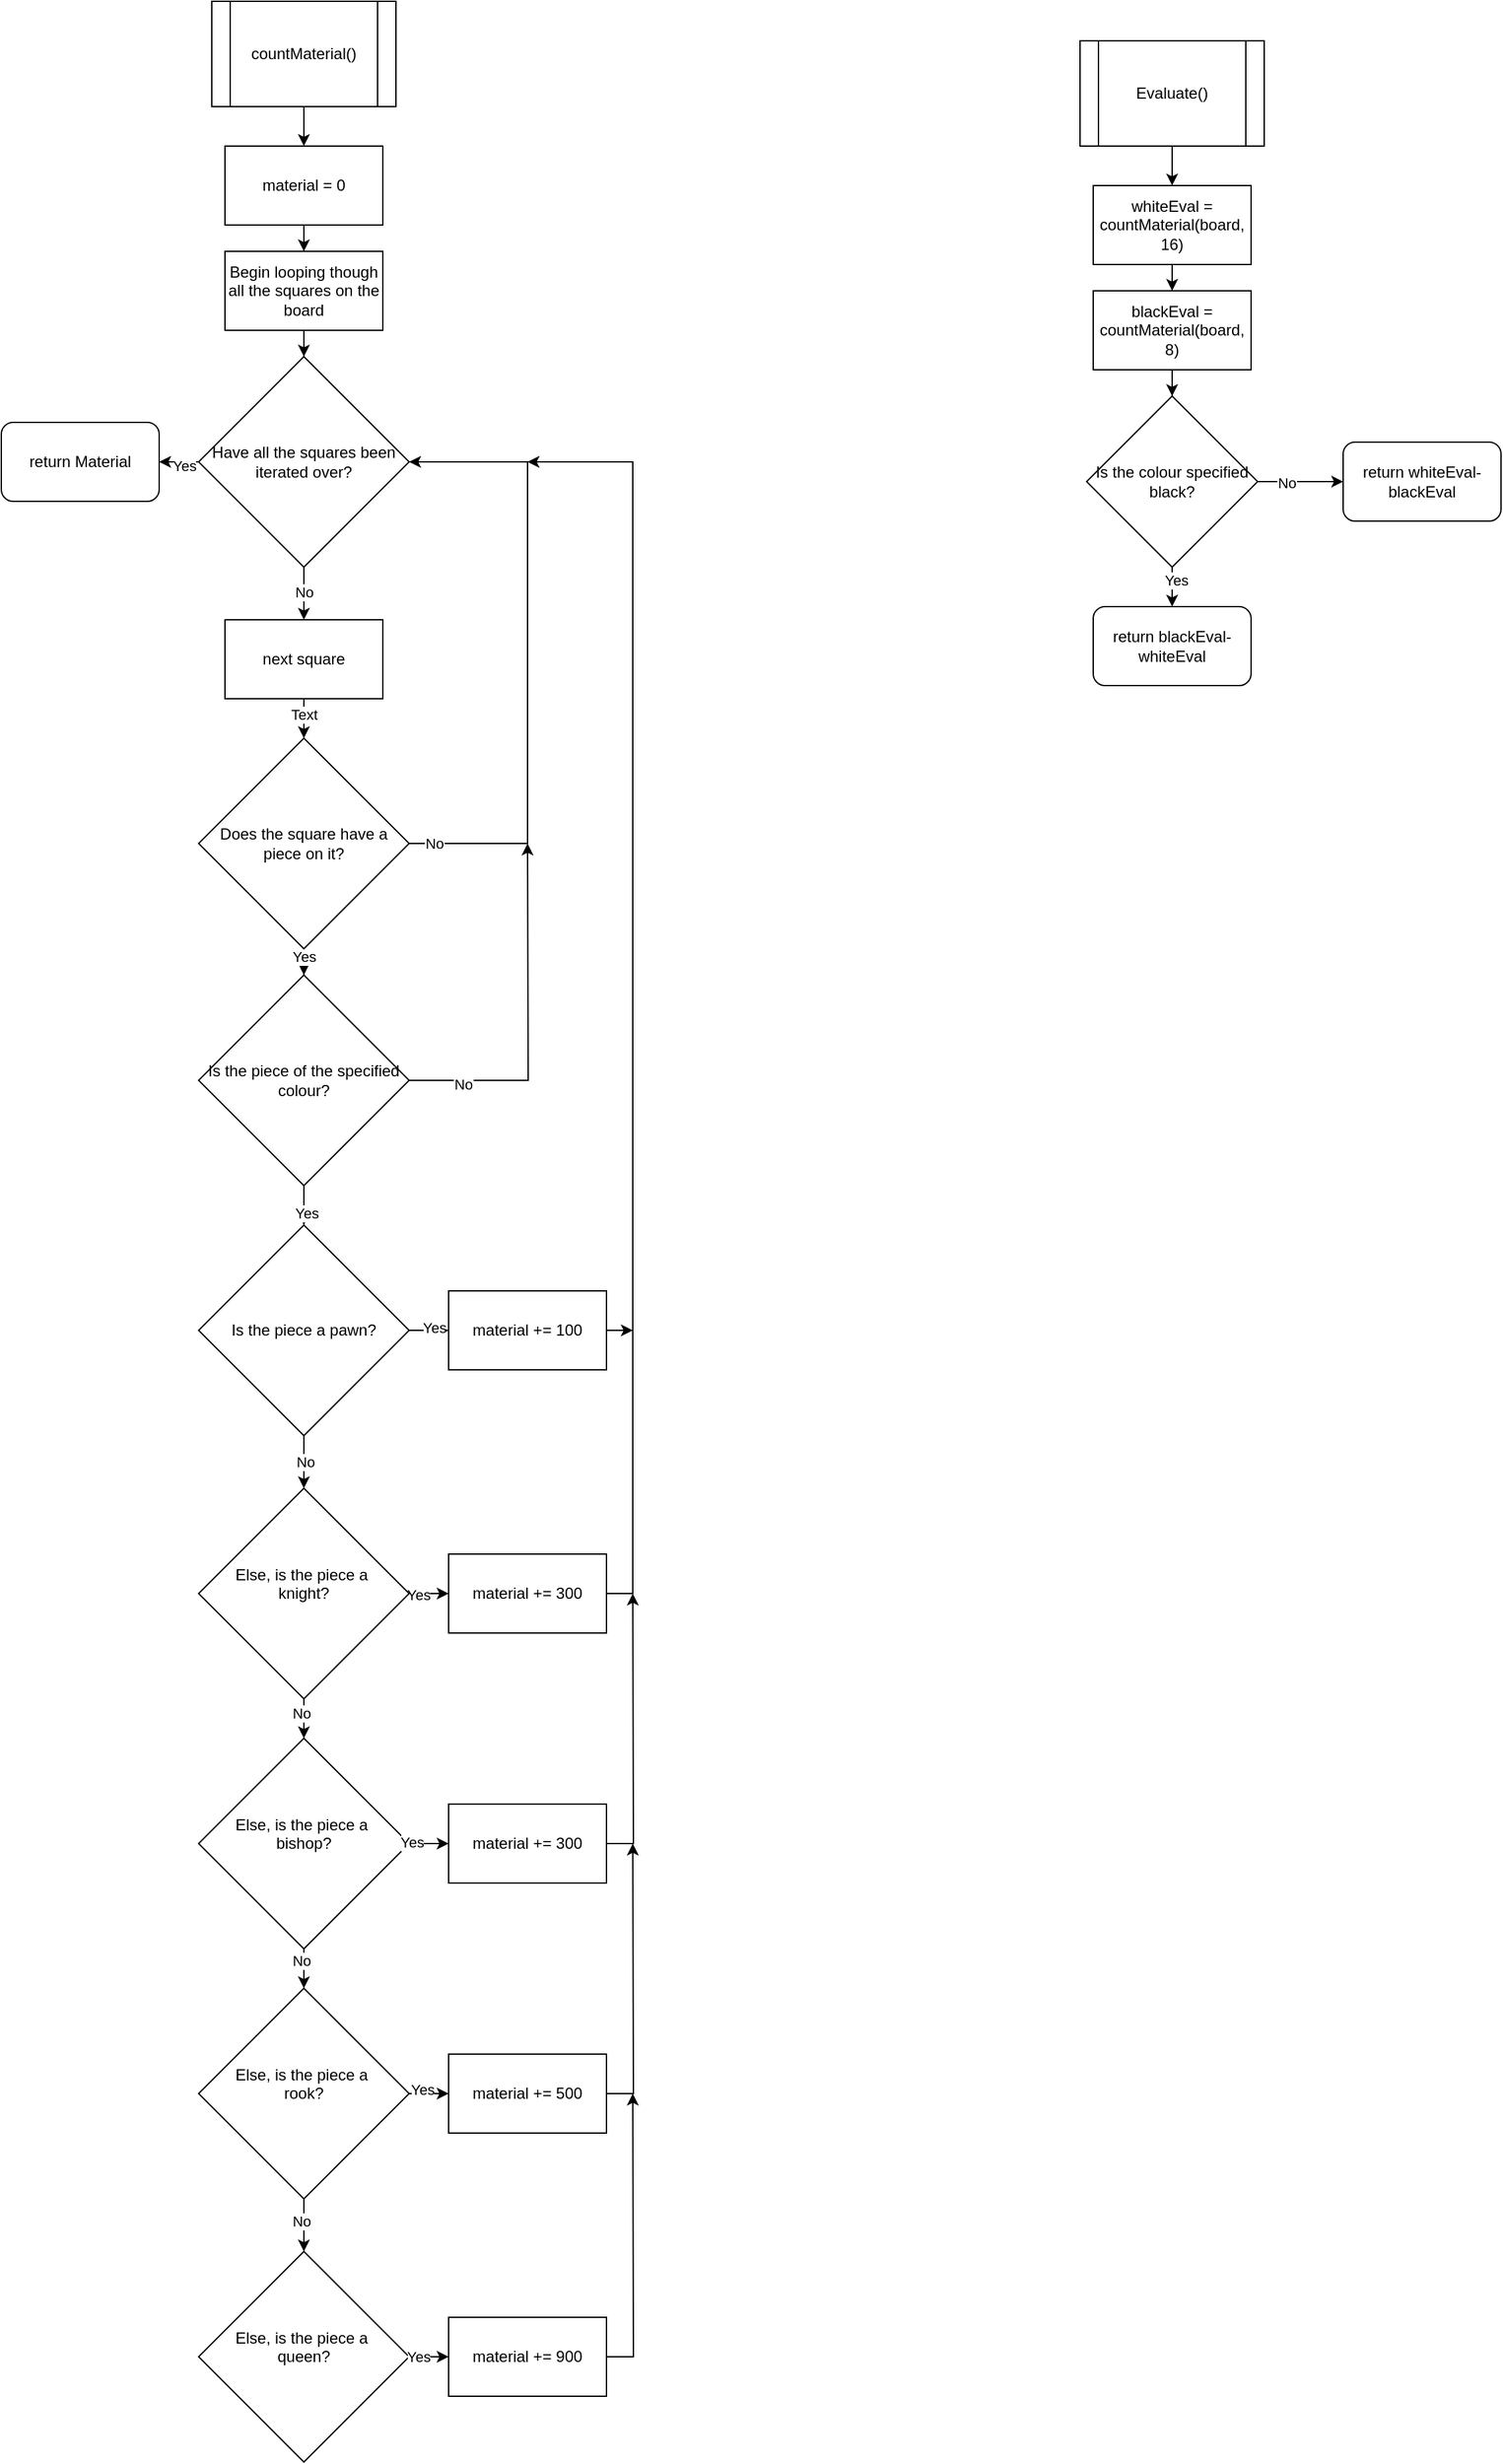 <mxfile version="25.0.1">
  <diagram name="Page-1" id="BUxCScc7LTqyZh_XqH5j">
    <mxGraphModel dx="1514" dy="1180" grid="1" gridSize="10" guides="1" tooltips="1" connect="1" arrows="1" fold="1" page="0" pageScale="1" pageWidth="850" pageHeight="1100" math="0" shadow="0">
      <root>
        <mxCell id="0" />
        <mxCell id="1" parent="0" />
        <mxCell id="DxmdrxydpdZs37YmIxee-82" style="edgeStyle=orthogonalEdgeStyle;rounded=0;orthogonalLoop=1;jettySize=auto;html=1;exitX=0.5;exitY=1;exitDx=0;exitDy=0;" edge="1" parent="1" source="DxmdrxydpdZs37YmIxee-1" target="DxmdrxydpdZs37YmIxee-2">
          <mxGeometry relative="1" as="geometry" />
        </mxCell>
        <mxCell id="DxmdrxydpdZs37YmIxee-1" value="countMaterial()" style="shape=process;whiteSpace=wrap;html=1;backgroundOutline=1;" vertex="1" parent="1">
          <mxGeometry x="-490" y="-180" width="140" height="80" as="geometry" />
        </mxCell>
        <mxCell id="DxmdrxydpdZs37YmIxee-83" style="edgeStyle=orthogonalEdgeStyle;rounded=0;orthogonalLoop=1;jettySize=auto;html=1;exitX=0.5;exitY=1;exitDx=0;exitDy=0;" edge="1" parent="1" source="DxmdrxydpdZs37YmIxee-2" target="DxmdrxydpdZs37YmIxee-3">
          <mxGeometry relative="1" as="geometry" />
        </mxCell>
        <mxCell id="DxmdrxydpdZs37YmIxee-2" value="material = 0" style="rounded=0;whiteSpace=wrap;html=1;" vertex="1" parent="1">
          <mxGeometry x="-480" y="-70" width="120" height="60" as="geometry" />
        </mxCell>
        <mxCell id="DxmdrxydpdZs37YmIxee-22" style="edgeStyle=orthogonalEdgeStyle;rounded=0;orthogonalLoop=1;jettySize=auto;html=1;exitX=0.5;exitY=1;exitDx=0;exitDy=0;" edge="1" parent="1" source="DxmdrxydpdZs37YmIxee-3" target="DxmdrxydpdZs37YmIxee-19">
          <mxGeometry relative="1" as="geometry" />
        </mxCell>
        <mxCell id="DxmdrxydpdZs37YmIxee-3" value="Begin looping though all the squares on the board" style="rounded=0;whiteSpace=wrap;html=1;" vertex="1" parent="1">
          <mxGeometry x="-480" y="10" width="120" height="60" as="geometry" />
        </mxCell>
        <mxCell id="DxmdrxydpdZs37YmIxee-24" style="edgeStyle=orthogonalEdgeStyle;rounded=0;orthogonalLoop=1;jettySize=auto;html=1;exitX=0.5;exitY=1;exitDx=0;exitDy=0;entryX=0.5;entryY=0;entryDx=0;entryDy=0;" edge="1" parent="1" source="DxmdrxydpdZs37YmIxee-4" target="DxmdrxydpdZs37YmIxee-6">
          <mxGeometry relative="1" as="geometry" />
        </mxCell>
        <mxCell id="DxmdrxydpdZs37YmIxee-36" value="Text" style="edgeLabel;html=1;align=center;verticalAlign=middle;resizable=0;points=[];" vertex="1" connectable="0" parent="DxmdrxydpdZs37YmIxee-24">
          <mxGeometry x="-0.2" relative="1" as="geometry">
            <mxPoint as="offset" />
          </mxGeometry>
        </mxCell>
        <mxCell id="DxmdrxydpdZs37YmIxee-4" value="next square" style="rounded=0;whiteSpace=wrap;html=1;" vertex="1" parent="1">
          <mxGeometry x="-480" y="290" width="120" height="60" as="geometry" />
        </mxCell>
        <mxCell id="DxmdrxydpdZs37YmIxee-7" style="edgeStyle=orthogonalEdgeStyle;rounded=0;orthogonalLoop=1;jettySize=auto;html=1;exitX=1;exitY=0.5;exitDx=0;exitDy=0;entryX=1;entryY=0.5;entryDx=0;entryDy=0;" edge="1" parent="1" source="DxmdrxydpdZs37YmIxee-6" target="DxmdrxydpdZs37YmIxee-19">
          <mxGeometry relative="1" as="geometry">
            <Array as="points">
              <mxPoint x="-250" y="460" />
              <mxPoint x="-250" y="170" />
            </Array>
          </mxGeometry>
        </mxCell>
        <mxCell id="DxmdrxydpdZs37YmIxee-35" value="No" style="edgeLabel;html=1;align=center;verticalAlign=middle;resizable=0;points=[];" vertex="1" connectable="0" parent="DxmdrxydpdZs37YmIxee-7">
          <mxGeometry x="-0.92" relative="1" as="geometry">
            <mxPoint as="offset" />
          </mxGeometry>
        </mxCell>
        <mxCell id="DxmdrxydpdZs37YmIxee-37" style="edgeStyle=orthogonalEdgeStyle;rounded=0;orthogonalLoop=1;jettySize=auto;html=1;exitX=0.5;exitY=1;exitDx=0;exitDy=0;" edge="1" parent="1" source="DxmdrxydpdZs37YmIxee-6" target="DxmdrxydpdZs37YmIxee-8">
          <mxGeometry relative="1" as="geometry" />
        </mxCell>
        <mxCell id="DxmdrxydpdZs37YmIxee-38" value="Yes" style="edgeLabel;html=1;align=center;verticalAlign=middle;resizable=0;points=[];" vertex="1" connectable="0" parent="DxmdrxydpdZs37YmIxee-37">
          <mxGeometry x="0.533" relative="1" as="geometry">
            <mxPoint as="offset" />
          </mxGeometry>
        </mxCell>
        <mxCell id="DxmdrxydpdZs37YmIxee-6" value="Does the square have a piece on it?" style="rhombus;whiteSpace=wrap;html=1;" vertex="1" parent="1">
          <mxGeometry x="-500" y="380" width="160" height="160" as="geometry" />
        </mxCell>
        <mxCell id="DxmdrxydpdZs37YmIxee-32" style="edgeStyle=orthogonalEdgeStyle;rounded=0;orthogonalLoop=1;jettySize=auto;html=1;exitX=0.5;exitY=1;exitDx=0;exitDy=0;" edge="1" parent="1" source="DxmdrxydpdZs37YmIxee-8" target="DxmdrxydpdZs37YmIxee-14">
          <mxGeometry relative="1" as="geometry" />
        </mxCell>
        <mxCell id="DxmdrxydpdZs37YmIxee-33" value="Yes" style="edgeLabel;html=1;align=center;verticalAlign=middle;resizable=0;points=[];" vertex="1" connectable="0" parent="DxmdrxydpdZs37YmIxee-32">
          <mxGeometry x="0.633" y="2" relative="1" as="geometry">
            <mxPoint as="offset" />
          </mxGeometry>
        </mxCell>
        <mxCell id="DxmdrxydpdZs37YmIxee-49" style="edgeStyle=orthogonalEdgeStyle;rounded=0;orthogonalLoop=1;jettySize=auto;html=1;exitX=1;exitY=0.5;exitDx=0;exitDy=0;" edge="1" parent="1" source="DxmdrxydpdZs37YmIxee-8">
          <mxGeometry relative="1" as="geometry">
            <mxPoint x="-250" y="460" as="targetPoint" />
          </mxGeometry>
        </mxCell>
        <mxCell id="DxmdrxydpdZs37YmIxee-84" value="No" style="edgeLabel;html=1;align=center;verticalAlign=middle;resizable=0;points=[];" vertex="1" connectable="0" parent="DxmdrxydpdZs37YmIxee-49">
          <mxGeometry x="-0.697" y="-3" relative="1" as="geometry">
            <mxPoint as="offset" />
          </mxGeometry>
        </mxCell>
        <mxCell id="DxmdrxydpdZs37YmIxee-8" value="Is the piece of the specified colour?" style="rhombus;whiteSpace=wrap;html=1;" vertex="1" parent="1">
          <mxGeometry x="-500" y="560" width="160" height="160" as="geometry" />
        </mxCell>
        <mxCell id="DxmdrxydpdZs37YmIxee-28" style="edgeStyle=orthogonalEdgeStyle;rounded=0;orthogonalLoop=1;jettySize=auto;html=1;exitX=0.5;exitY=1;exitDx=0;exitDy=0;" edge="1" parent="1" source="DxmdrxydpdZs37YmIxee-14" target="DxmdrxydpdZs37YmIxee-15">
          <mxGeometry relative="1" as="geometry" />
        </mxCell>
        <mxCell id="DxmdrxydpdZs37YmIxee-42" value="No" style="edgeLabel;html=1;align=center;verticalAlign=middle;resizable=0;points=[];" vertex="1" connectable="0" parent="DxmdrxydpdZs37YmIxee-28">
          <mxGeometry y="1" relative="1" as="geometry">
            <mxPoint as="offset" />
          </mxGeometry>
        </mxCell>
        <mxCell id="DxmdrxydpdZs37YmIxee-43" style="edgeStyle=orthogonalEdgeStyle;rounded=0;orthogonalLoop=1;jettySize=auto;html=1;exitX=1;exitY=0.5;exitDx=0;exitDy=0;" edge="1" parent="1" source="DxmdrxydpdZs37YmIxee-14" target="DxmdrxydpdZs37YmIxee-44">
          <mxGeometry relative="1" as="geometry">
            <mxPoint x="-300" y="830" as="targetPoint" />
          </mxGeometry>
        </mxCell>
        <mxCell id="DxmdrxydpdZs37YmIxee-48" value="Yes" style="edgeLabel;html=1;align=center;verticalAlign=middle;resizable=0;points=[];" vertex="1" connectable="0" parent="DxmdrxydpdZs37YmIxee-43">
          <mxGeometry x="0.567" y="2" relative="1" as="geometry">
            <mxPoint as="offset" />
          </mxGeometry>
        </mxCell>
        <mxCell id="DxmdrxydpdZs37YmIxee-14" value="Is the piece a pawn?" style="rhombus;whiteSpace=wrap;html=1;" vertex="1" parent="1">
          <mxGeometry x="-500" y="750" width="160" height="160" as="geometry" />
        </mxCell>
        <mxCell id="DxmdrxydpdZs37YmIxee-29" style="edgeStyle=orthogonalEdgeStyle;rounded=0;orthogonalLoop=1;jettySize=auto;html=1;exitX=0.5;exitY=1;exitDx=0;exitDy=0;" edge="1" parent="1" source="DxmdrxydpdZs37YmIxee-15" target="DxmdrxydpdZs37YmIxee-16">
          <mxGeometry relative="1" as="geometry" />
        </mxCell>
        <mxCell id="DxmdrxydpdZs37YmIxee-53" value="No" style="edgeLabel;html=1;align=center;verticalAlign=middle;resizable=0;points=[];" vertex="1" connectable="0" parent="DxmdrxydpdZs37YmIxee-29">
          <mxGeometry x="-0.575" y="-2" relative="1" as="geometry">
            <mxPoint as="offset" />
          </mxGeometry>
        </mxCell>
        <mxCell id="DxmdrxydpdZs37YmIxee-51" style="edgeStyle=orthogonalEdgeStyle;rounded=0;orthogonalLoop=1;jettySize=auto;html=1;exitX=1;exitY=0.5;exitDx=0;exitDy=0;" edge="1" parent="1" source="DxmdrxydpdZs37YmIxee-15" target="DxmdrxydpdZs37YmIxee-47">
          <mxGeometry relative="1" as="geometry" />
        </mxCell>
        <mxCell id="DxmdrxydpdZs37YmIxee-52" value="Yes" style="edgeLabel;html=1;align=center;verticalAlign=middle;resizable=0;points=[];" vertex="1" connectable="0" parent="DxmdrxydpdZs37YmIxee-51">
          <mxGeometry x="-0.72" y="-1" relative="1" as="geometry">
            <mxPoint as="offset" />
          </mxGeometry>
        </mxCell>
        <mxCell id="DxmdrxydpdZs37YmIxee-15" value="Else, is the piece a&amp;nbsp;&lt;div&gt;knight?&lt;div&gt;&lt;br&gt;&lt;/div&gt;&lt;/div&gt;" style="rhombus;whiteSpace=wrap;html=1;" vertex="1" parent="1">
          <mxGeometry x="-500" y="950" width="160" height="160" as="geometry" />
        </mxCell>
        <mxCell id="DxmdrxydpdZs37YmIxee-30" style="edgeStyle=orthogonalEdgeStyle;rounded=0;orthogonalLoop=1;jettySize=auto;html=1;exitX=0.5;exitY=1;exitDx=0;exitDy=0;" edge="1" parent="1" source="DxmdrxydpdZs37YmIxee-16" target="DxmdrxydpdZs37YmIxee-17">
          <mxGeometry relative="1" as="geometry" />
        </mxCell>
        <mxCell id="DxmdrxydpdZs37YmIxee-54" value="No" style="edgeLabel;html=1;align=center;verticalAlign=middle;resizable=0;points=[];" vertex="1" connectable="0" parent="DxmdrxydpdZs37YmIxee-30">
          <mxGeometry x="-0.667" y="-2" relative="1" as="geometry">
            <mxPoint as="offset" />
          </mxGeometry>
        </mxCell>
        <mxCell id="DxmdrxydpdZs37YmIxee-61" style="edgeStyle=orthogonalEdgeStyle;rounded=0;orthogonalLoop=1;jettySize=auto;html=1;exitX=1;exitY=0.5;exitDx=0;exitDy=0;" edge="1" parent="1" source="DxmdrxydpdZs37YmIxee-63">
          <mxGeometry relative="1" as="geometry">
            <mxPoint x="-170" y="1030" as="targetPoint" />
          </mxGeometry>
        </mxCell>
        <mxCell id="DxmdrxydpdZs37YmIxee-16" value="Else, is the piece a&amp;nbsp;&lt;div&gt;bishop?&lt;div&gt;&lt;br&gt;&lt;/div&gt;&lt;/div&gt;" style="rhombus;whiteSpace=wrap;html=1;" vertex="1" parent="1">
          <mxGeometry x="-500" y="1140" width="160" height="160" as="geometry" />
        </mxCell>
        <mxCell id="DxmdrxydpdZs37YmIxee-31" style="edgeStyle=orthogonalEdgeStyle;rounded=0;orthogonalLoop=1;jettySize=auto;html=1;exitX=0.5;exitY=1;exitDx=0;exitDy=0;" edge="1" parent="1" source="DxmdrxydpdZs37YmIxee-17" target="DxmdrxydpdZs37YmIxee-18">
          <mxGeometry relative="1" as="geometry" />
        </mxCell>
        <mxCell id="DxmdrxydpdZs37YmIxee-71" value="No" style="edgeLabel;html=1;align=center;verticalAlign=middle;resizable=0;points=[];" vertex="1" connectable="0" parent="DxmdrxydpdZs37YmIxee-31">
          <mxGeometry x="-0.167" y="-2" relative="1" as="geometry">
            <mxPoint as="offset" />
          </mxGeometry>
        </mxCell>
        <mxCell id="DxmdrxydpdZs37YmIxee-65" style="edgeStyle=orthogonalEdgeStyle;rounded=0;orthogonalLoop=1;jettySize=auto;html=1;exitX=1;exitY=0.5;exitDx=0;exitDy=0;" edge="1" parent="1" source="DxmdrxydpdZs37YmIxee-68">
          <mxGeometry relative="1" as="geometry">
            <mxPoint x="-170" y="1220" as="targetPoint" />
          </mxGeometry>
        </mxCell>
        <mxCell id="DxmdrxydpdZs37YmIxee-17" value="Else, is the piece a&amp;nbsp;&lt;div&gt;rook?&lt;div&gt;&lt;br&gt;&lt;/div&gt;&lt;/div&gt;" style="rhombus;whiteSpace=wrap;html=1;" vertex="1" parent="1">
          <mxGeometry x="-500" y="1330" width="160" height="160" as="geometry" />
        </mxCell>
        <mxCell id="DxmdrxydpdZs37YmIxee-72" style="edgeStyle=orthogonalEdgeStyle;rounded=0;orthogonalLoop=1;jettySize=auto;html=1;exitX=1;exitY=0.5;exitDx=0;exitDy=0;" edge="1" parent="1" source="DxmdrxydpdZs37YmIxee-73">
          <mxGeometry relative="1" as="geometry">
            <mxPoint x="-170" y="1410" as="targetPoint" />
          </mxGeometry>
        </mxCell>
        <mxCell id="DxmdrxydpdZs37YmIxee-18" value="Else, is the piece a&amp;nbsp;&lt;div&gt;queen?&lt;div&gt;&lt;br&gt;&lt;/div&gt;&lt;/div&gt;" style="rhombus;whiteSpace=wrap;html=1;" vertex="1" parent="1">
          <mxGeometry x="-500" y="1530" width="160" height="160" as="geometry" />
        </mxCell>
        <mxCell id="DxmdrxydpdZs37YmIxee-23" style="edgeStyle=orthogonalEdgeStyle;rounded=0;orthogonalLoop=1;jettySize=auto;html=1;exitX=0.5;exitY=1;exitDx=0;exitDy=0;entryX=0.5;entryY=0;entryDx=0;entryDy=0;" edge="1" parent="1" source="DxmdrxydpdZs37YmIxee-19" target="DxmdrxydpdZs37YmIxee-4">
          <mxGeometry relative="1" as="geometry" />
        </mxCell>
        <mxCell id="DxmdrxydpdZs37YmIxee-78" value="No" style="edgeLabel;html=1;align=center;verticalAlign=middle;resizable=0;points=[];" vertex="1" connectable="0" parent="DxmdrxydpdZs37YmIxee-23">
          <mxGeometry x="-0.05" relative="1" as="geometry">
            <mxPoint as="offset" />
          </mxGeometry>
        </mxCell>
        <mxCell id="DxmdrxydpdZs37YmIxee-80" style="edgeStyle=orthogonalEdgeStyle;rounded=0;orthogonalLoop=1;jettySize=auto;html=1;exitX=0;exitY=0.5;exitDx=0;exitDy=0;entryX=1;entryY=0.5;entryDx=0;entryDy=0;" edge="1" parent="1" source="DxmdrxydpdZs37YmIxee-19" target="DxmdrxydpdZs37YmIxee-79">
          <mxGeometry relative="1" as="geometry" />
        </mxCell>
        <mxCell id="DxmdrxydpdZs37YmIxee-81" value="Yes" style="edgeLabel;html=1;align=center;verticalAlign=middle;resizable=0;points=[];" vertex="1" connectable="0" parent="DxmdrxydpdZs37YmIxee-80">
          <mxGeometry x="-0.267" y="3" relative="1" as="geometry">
            <mxPoint as="offset" />
          </mxGeometry>
        </mxCell>
        <mxCell id="DxmdrxydpdZs37YmIxee-19" value="Have all the squares been iterated over?" style="rhombus;whiteSpace=wrap;html=1;" vertex="1" parent="1">
          <mxGeometry x="-500" y="90" width="160" height="160" as="geometry" />
        </mxCell>
        <mxCell id="DxmdrxydpdZs37YmIxee-62" style="edgeStyle=orthogonalEdgeStyle;rounded=0;orthogonalLoop=1;jettySize=auto;html=1;exitX=1;exitY=0.5;exitDx=0;exitDy=0;" edge="1" parent="1" source="DxmdrxydpdZs37YmIxee-44">
          <mxGeometry relative="1" as="geometry">
            <mxPoint x="-170" y="830" as="targetPoint" />
          </mxGeometry>
        </mxCell>
        <mxCell id="DxmdrxydpdZs37YmIxee-44" value="material += 100" style="rounded=0;whiteSpace=wrap;html=1;" vertex="1" parent="1">
          <mxGeometry x="-310" y="800" width="120" height="60" as="geometry" />
        </mxCell>
        <mxCell id="DxmdrxydpdZs37YmIxee-60" style="edgeStyle=orthogonalEdgeStyle;rounded=0;orthogonalLoop=1;jettySize=auto;html=1;exitX=1;exitY=0.5;exitDx=0;exitDy=0;" edge="1" parent="1" source="DxmdrxydpdZs37YmIxee-47">
          <mxGeometry relative="1" as="geometry">
            <mxPoint x="-250" y="170" as="targetPoint" />
            <Array as="points">
              <mxPoint x="-170" y="1030" />
              <mxPoint x="-170" y="170" />
              <mxPoint x="-250" y="170" />
            </Array>
          </mxGeometry>
        </mxCell>
        <mxCell id="DxmdrxydpdZs37YmIxee-47" value="material += 300" style="rounded=0;whiteSpace=wrap;html=1;" vertex="1" parent="1">
          <mxGeometry x="-310" y="1000" width="120" height="60" as="geometry" />
        </mxCell>
        <mxCell id="DxmdrxydpdZs37YmIxee-66" value="" style="edgeStyle=orthogonalEdgeStyle;rounded=0;orthogonalLoop=1;jettySize=auto;html=1;exitX=1;exitY=0.5;exitDx=0;exitDy=0;" edge="1" parent="1" source="DxmdrxydpdZs37YmIxee-16" target="DxmdrxydpdZs37YmIxee-63">
          <mxGeometry relative="1" as="geometry">
            <mxPoint x="-170" y="1030" as="targetPoint" />
            <mxPoint x="-340" y="1220" as="sourcePoint" />
          </mxGeometry>
        </mxCell>
        <mxCell id="DxmdrxydpdZs37YmIxee-67" value="Yes" style="edgeLabel;html=1;align=center;verticalAlign=middle;resizable=0;points=[];" vertex="1" connectable="0" parent="DxmdrxydpdZs37YmIxee-66">
          <mxGeometry x="-0.928" y="1" relative="1" as="geometry">
            <mxPoint as="offset" />
          </mxGeometry>
        </mxCell>
        <mxCell id="DxmdrxydpdZs37YmIxee-63" value="material += 300" style="rounded=0;whiteSpace=wrap;html=1;" vertex="1" parent="1">
          <mxGeometry x="-310" y="1190" width="120" height="60" as="geometry" />
        </mxCell>
        <mxCell id="DxmdrxydpdZs37YmIxee-69" value="" style="edgeStyle=orthogonalEdgeStyle;rounded=0;orthogonalLoop=1;jettySize=auto;html=1;exitX=1;exitY=0.5;exitDx=0;exitDy=0;" edge="1" parent="1" source="DxmdrxydpdZs37YmIxee-17" target="DxmdrxydpdZs37YmIxee-68">
          <mxGeometry relative="1" as="geometry">
            <mxPoint x="-170" y="1220" as="targetPoint" />
            <mxPoint x="-340" y="1410" as="sourcePoint" />
          </mxGeometry>
        </mxCell>
        <mxCell id="DxmdrxydpdZs37YmIxee-70" value="Yes" style="edgeLabel;html=1;align=center;verticalAlign=middle;resizable=0;points=[];" vertex="1" connectable="0" parent="DxmdrxydpdZs37YmIxee-69">
          <mxGeometry x="0.2" y="3" relative="1" as="geometry">
            <mxPoint as="offset" />
          </mxGeometry>
        </mxCell>
        <mxCell id="DxmdrxydpdZs37YmIxee-68" value="material += 500" style="rounded=0;whiteSpace=wrap;html=1;" vertex="1" parent="1">
          <mxGeometry x="-310" y="1380" width="120" height="60" as="geometry" />
        </mxCell>
        <mxCell id="DxmdrxydpdZs37YmIxee-74" value="" style="edgeStyle=orthogonalEdgeStyle;rounded=0;orthogonalLoop=1;jettySize=auto;html=1;exitX=1;exitY=0.5;exitDx=0;exitDy=0;" edge="1" parent="1" source="DxmdrxydpdZs37YmIxee-18" target="DxmdrxydpdZs37YmIxee-73">
          <mxGeometry relative="1" as="geometry">
            <mxPoint x="-170" y="1410" as="targetPoint" />
            <mxPoint x="-340" y="1610" as="sourcePoint" />
          </mxGeometry>
        </mxCell>
        <mxCell id="DxmdrxydpdZs37YmIxee-77" value="Yes" style="edgeLabel;html=1;align=center;verticalAlign=middle;resizable=0;points=[];" vertex="1" connectable="0" parent="DxmdrxydpdZs37YmIxee-74">
          <mxGeometry x="-0.72" relative="1" as="geometry">
            <mxPoint as="offset" />
          </mxGeometry>
        </mxCell>
        <mxCell id="DxmdrxydpdZs37YmIxee-73" value="material += 900" style="rounded=0;whiteSpace=wrap;html=1;" vertex="1" parent="1">
          <mxGeometry x="-310" y="1580" width="120" height="60" as="geometry" />
        </mxCell>
        <mxCell id="DxmdrxydpdZs37YmIxee-79" value="return Material" style="rounded=1;whiteSpace=wrap;html=1;" vertex="1" parent="1">
          <mxGeometry x="-650" y="140" width="120" height="60" as="geometry" />
        </mxCell>
        <mxCell id="DxmdrxydpdZs37YmIxee-88" style="edgeStyle=orthogonalEdgeStyle;rounded=0;orthogonalLoop=1;jettySize=auto;html=1;exitX=0.5;exitY=1;exitDx=0;exitDy=0;" edge="1" parent="1" source="DxmdrxydpdZs37YmIxee-87" target="DxmdrxydpdZs37YmIxee-89">
          <mxGeometry relative="1" as="geometry">
            <mxPoint x="240" y="-40" as="targetPoint" />
          </mxGeometry>
        </mxCell>
        <mxCell id="DxmdrxydpdZs37YmIxee-87" value="Evaluate()" style="shape=process;whiteSpace=wrap;html=1;backgroundOutline=1;" vertex="1" parent="1">
          <mxGeometry x="170" y="-150" width="140" height="80" as="geometry" />
        </mxCell>
        <mxCell id="DxmdrxydpdZs37YmIxee-91" style="edgeStyle=orthogonalEdgeStyle;rounded=0;orthogonalLoop=1;jettySize=auto;html=1;exitX=0.5;exitY=1;exitDx=0;exitDy=0;" edge="1" parent="1" source="DxmdrxydpdZs37YmIxee-89" target="DxmdrxydpdZs37YmIxee-90">
          <mxGeometry relative="1" as="geometry" />
        </mxCell>
        <mxCell id="DxmdrxydpdZs37YmIxee-89" value="whiteEval = countMaterial(board, 16)" style="rounded=0;whiteSpace=wrap;html=1;" vertex="1" parent="1">
          <mxGeometry x="180" y="-40" width="120" height="60" as="geometry" />
        </mxCell>
        <mxCell id="DxmdrxydpdZs37YmIxee-99" style="edgeStyle=orthogonalEdgeStyle;rounded=0;orthogonalLoop=1;jettySize=auto;html=1;exitX=0.5;exitY=1;exitDx=0;exitDy=0;" edge="1" parent="1" source="DxmdrxydpdZs37YmIxee-90" target="DxmdrxydpdZs37YmIxee-92">
          <mxGeometry relative="1" as="geometry" />
        </mxCell>
        <mxCell id="DxmdrxydpdZs37YmIxee-90" value="blackEval = countMaterial(board, 8)" style="rounded=0;whiteSpace=wrap;html=1;" vertex="1" parent="1">
          <mxGeometry x="180" y="40" width="120" height="60" as="geometry" />
        </mxCell>
        <mxCell id="DxmdrxydpdZs37YmIxee-94" style="edgeStyle=orthogonalEdgeStyle;rounded=0;orthogonalLoop=1;jettySize=auto;html=1;exitX=0.5;exitY=1;exitDx=0;exitDy=0;" edge="1" parent="1" source="DxmdrxydpdZs37YmIxee-92" target="DxmdrxydpdZs37YmIxee-93">
          <mxGeometry relative="1" as="geometry" />
        </mxCell>
        <mxCell id="DxmdrxydpdZs37YmIxee-96" value="Yes" style="edgeLabel;html=1;align=center;verticalAlign=middle;resizable=0;points=[];" vertex="1" connectable="0" parent="DxmdrxydpdZs37YmIxee-94">
          <mxGeometry x="0.2" y="3" relative="1" as="geometry">
            <mxPoint as="offset" />
          </mxGeometry>
        </mxCell>
        <mxCell id="DxmdrxydpdZs37YmIxee-95" style="edgeStyle=orthogonalEdgeStyle;rounded=0;orthogonalLoop=1;jettySize=auto;html=1;exitX=1;exitY=0.5;exitDx=0;exitDy=0;" edge="1" parent="1" source="DxmdrxydpdZs37YmIxee-92">
          <mxGeometry relative="1" as="geometry">
            <mxPoint x="370" y="185" as="targetPoint" />
          </mxGeometry>
        </mxCell>
        <mxCell id="DxmdrxydpdZs37YmIxee-97" value="No" style="edgeLabel;html=1;align=center;verticalAlign=middle;resizable=0;points=[];" vertex="1" connectable="0" parent="DxmdrxydpdZs37YmIxee-95">
          <mxGeometry x="-0.328" y="-1" relative="1" as="geometry">
            <mxPoint as="offset" />
          </mxGeometry>
        </mxCell>
        <mxCell id="DxmdrxydpdZs37YmIxee-92" value="Is the colour specified black?" style="rhombus;whiteSpace=wrap;html=1;" vertex="1" parent="1">
          <mxGeometry x="175" y="120" width="130" height="130" as="geometry" />
        </mxCell>
        <mxCell id="DxmdrxydpdZs37YmIxee-93" value="return blackEval-whiteEval" style="rounded=1;whiteSpace=wrap;html=1;" vertex="1" parent="1">
          <mxGeometry x="180" y="280" width="120" height="60" as="geometry" />
        </mxCell>
        <mxCell id="DxmdrxydpdZs37YmIxee-98" value="return whiteEval-blackEval" style="rounded=1;whiteSpace=wrap;html=1;" vertex="1" parent="1">
          <mxGeometry x="370" y="155" width="120" height="60" as="geometry" />
        </mxCell>
      </root>
    </mxGraphModel>
  </diagram>
</mxfile>
